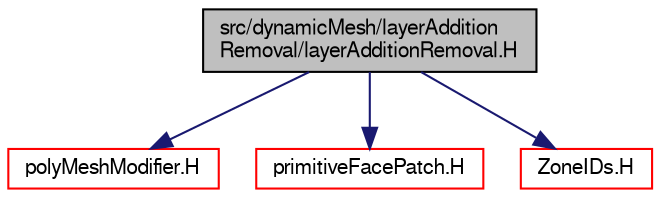 digraph "src/dynamicMesh/layerAdditionRemoval/layerAdditionRemoval.H"
{
  bgcolor="transparent";
  edge [fontname="FreeSans",fontsize="10",labelfontname="FreeSans",labelfontsize="10"];
  node [fontname="FreeSans",fontsize="10",shape=record];
  Node0 [label="src/dynamicMesh/layerAddition\lRemoval/layerAdditionRemoval.H",height=0.2,width=0.4,color="black", fillcolor="grey75", style="filled", fontcolor="black"];
  Node0 -> Node1 [color="midnightblue",fontsize="10",style="solid",fontname="FreeSans"];
  Node1 [label="polyMeshModifier.H",height=0.2,width=0.4,color="red",URL="$a00683.html"];
  Node0 -> Node151 [color="midnightblue",fontsize="10",style="solid",fontname="FreeSans"];
  Node151 [label="primitiveFacePatch.H",height=0.2,width=0.4,color="red",URL="$a11996.html"];
  Node0 -> Node157 [color="midnightblue",fontsize="10",style="solid",fontname="FreeSans"];
  Node157 [label="ZoneIDs.H",height=0.2,width=0.4,color="red",URL="$a11147.html"];
}
